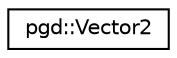 digraph "Graphical Class Hierarchy"
{
 // LATEX_PDF_SIZE
  edge [fontname="Helvetica",fontsize="10",labelfontname="Helvetica",labelfontsize="10"];
  node [fontname="Helvetica",fontsize="10",shape=record];
  rankdir="LR";
  Node0 [label="pgd::Vector2",height=0.2,width=0.4,color="black", fillcolor="white", style="filled",URL="$classpgd_1_1Vector2.html",tooltip=" "];
}
